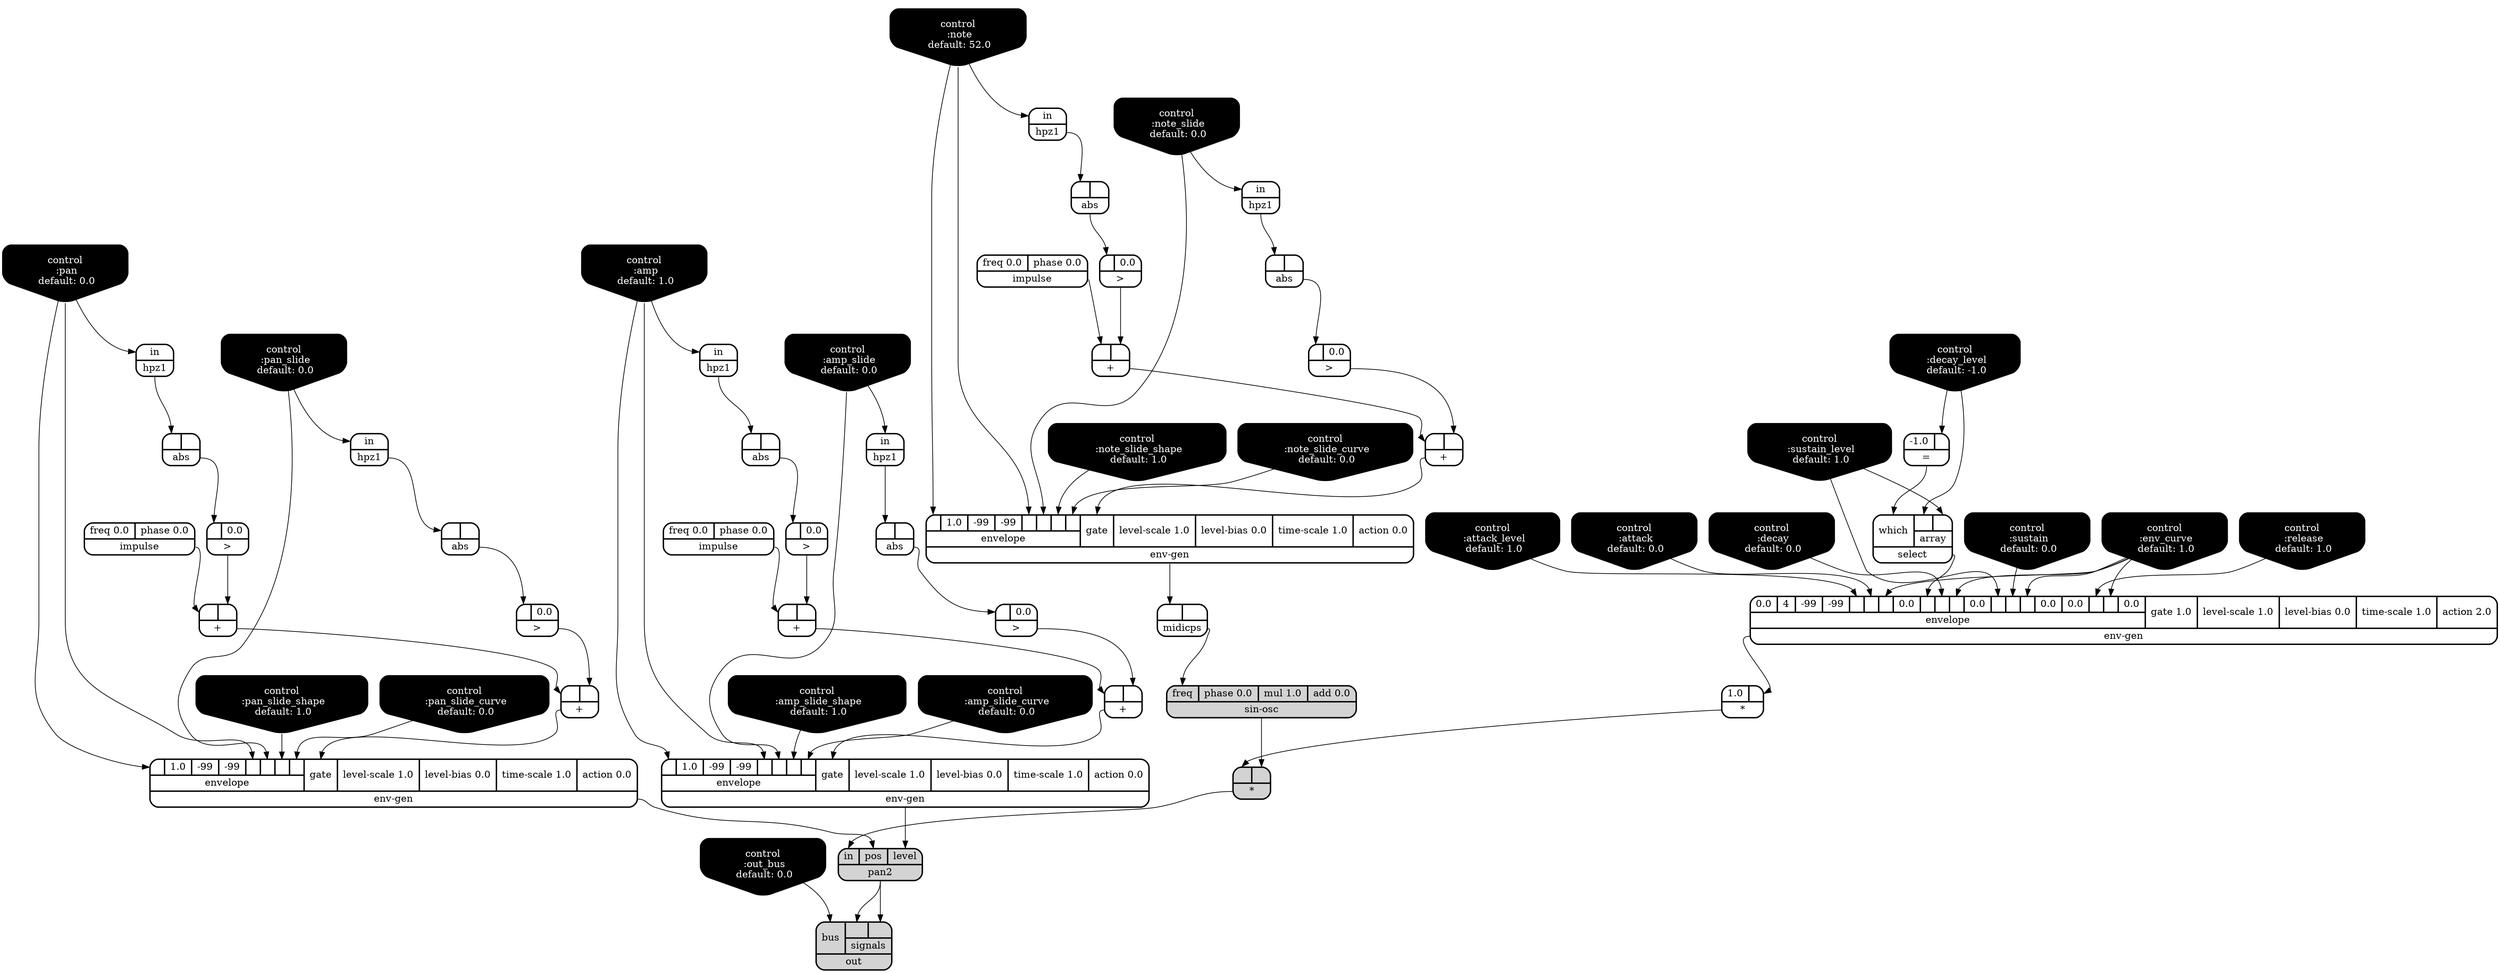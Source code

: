 digraph synthdef {
56 [label = "{{ <a> 1.0|<b> } |<__UG_NAME__>* }" style="bold, rounded" shape=record rankdir=LR];
57 [label = "{{ <a> |<b> } |<__UG_NAME__>* }" style="filled, bold, rounded"  shape=record rankdir=LR];
26 [label = "{{ <a> |<b> } |<__UG_NAME__>+ }" style="bold, rounded" shape=record rankdir=LR];
30 [label = "{{ <a> |<b> } |<__UG_NAME__>+ }" style="bold, rounded" shape=record rankdir=LR];
36 [label = "{{ <a> |<b> } |<__UG_NAME__>+ }" style="bold, rounded" shape=record rankdir=LR];
42 [label = "{{ <a> |<b> } |<__UG_NAME__>+ }" style="bold, rounded" shape=record rankdir=LR];
46 [label = "{{ <a> |<b> } |<__UG_NAME__>+ }" style="bold, rounded" shape=record rankdir=LR];
49 [label = "{{ <a> |<b> } |<__UG_NAME__>+ }" style="bold, rounded" shape=record rankdir=LR];
53 [label = "{{ <a> -1.0|<b> } |<__UG_NAME__>= }" style="bold, rounded" shape=record rankdir=LR];
25 [label = "{{ <a> |<b> 0.0} |<__UG_NAME__>\> }" style="bold, rounded" shape=record rankdir=LR];
29 [label = "{{ <a> |<b> 0.0} |<__UG_NAME__>\> }" style="bold, rounded" shape=record rankdir=LR];
35 [label = "{{ <a> |<b> 0.0} |<__UG_NAME__>\> }" style="bold, rounded" shape=record rankdir=LR];
38 [label = "{{ <a> |<b> 0.0} |<__UG_NAME__>\> }" style="bold, rounded" shape=record rankdir=LR];
45 [label = "{{ <a> |<b> 0.0} |<__UG_NAME__>\> }" style="bold, rounded" shape=record rankdir=LR];
48 [label = "{{ <a> |<b> 0.0} |<__UG_NAME__>\> }" style="bold, rounded" shape=record rankdir=LR];
24 [label = "{{ <a> |<b> } |<__UG_NAME__>abs }" style="bold, rounded" shape=record rankdir=LR];
28 [label = "{{ <a> |<b> } |<__UG_NAME__>abs }" style="bold, rounded" shape=record rankdir=LR];
34 [label = "{{ <a> |<b> } |<__UG_NAME__>abs }" style="bold, rounded" shape=record rankdir=LR];
37 [label = "{{ <a> |<b> } |<__UG_NAME__>abs }" style="bold, rounded" shape=record rankdir=LR];
40 [label = "{{ <a> |<b> } |<__UG_NAME__>abs }" style="bold, rounded" shape=record rankdir=LR];
44 [label = "{{ <a> |<b> } |<__UG_NAME__>abs }" style="bold, rounded" shape=record rankdir=LR];
0 [label = "control
 :note
 default: 52.0" shape=invhouse style="rounded, filled, bold" fillcolor=black fontcolor=white ]; 
1 [label = "control
 :note_slide
 default: 0.0" shape=invhouse style="rounded, filled, bold" fillcolor=black fontcolor=white ]; 
2 [label = "control
 :note_slide_shape
 default: 1.0" shape=invhouse style="rounded, filled, bold" fillcolor=black fontcolor=white ]; 
3 [label = "control
 :note_slide_curve
 default: 0.0" shape=invhouse style="rounded, filled, bold" fillcolor=black fontcolor=white ]; 
4 [label = "control
 :amp
 default: 1.0" shape=invhouse style="rounded, filled, bold" fillcolor=black fontcolor=white ]; 
5 [label = "control
 :amp_slide
 default: 0.0" shape=invhouse style="rounded, filled, bold" fillcolor=black fontcolor=white ]; 
6 [label = "control
 :amp_slide_shape
 default: 1.0" shape=invhouse style="rounded, filled, bold" fillcolor=black fontcolor=white ]; 
7 [label = "control
 :amp_slide_curve
 default: 0.0" shape=invhouse style="rounded, filled, bold" fillcolor=black fontcolor=white ]; 
8 [label = "control
 :pan
 default: 0.0" shape=invhouse style="rounded, filled, bold" fillcolor=black fontcolor=white ]; 
9 [label = "control
 :pan_slide
 default: 0.0" shape=invhouse style="rounded, filled, bold" fillcolor=black fontcolor=white ]; 
10 [label = "control
 :pan_slide_shape
 default: 1.0" shape=invhouse style="rounded, filled, bold" fillcolor=black fontcolor=white ]; 
11 [label = "control
 :pan_slide_curve
 default: 0.0" shape=invhouse style="rounded, filled, bold" fillcolor=black fontcolor=white ]; 
12 [label = "control
 :attack
 default: 0.0" shape=invhouse style="rounded, filled, bold" fillcolor=black fontcolor=white ]; 
13 [label = "control
 :decay
 default: 0.0" shape=invhouse style="rounded, filled, bold" fillcolor=black fontcolor=white ]; 
14 [label = "control
 :sustain
 default: 0.0" shape=invhouse style="rounded, filled, bold" fillcolor=black fontcolor=white ]; 
15 [label = "control
 :release
 default: 1.0" shape=invhouse style="rounded, filled, bold" fillcolor=black fontcolor=white ]; 
16 [label = "control
 :attack_level
 default: 1.0" shape=invhouse style="rounded, filled, bold" fillcolor=black fontcolor=white ]; 
17 [label = "control
 :decay_level
 default: -1.0" shape=invhouse style="rounded, filled, bold" fillcolor=black fontcolor=white ]; 
18 [label = "control
 :sustain_level
 default: 1.0" shape=invhouse style="rounded, filled, bold" fillcolor=black fontcolor=white ]; 
19 [label = "control
 :env_curve
 default: 1.0" shape=invhouse style="rounded, filled, bold" fillcolor=black fontcolor=white ]; 
20 [label = "control
 :out_bus
 default: 0.0" shape=invhouse style="rounded, filled, bold" fillcolor=black fontcolor=white ]; 
31 [label = "{{ {{<envelope___control___0>|1.0|-99|-99|<envelope___control___4>|<envelope___control___5>|<envelope___control___6>|<envelope___control___7>}|envelope}|<gate> gate|<level____scale> level-scale 1.0|<level____bias> level-bias 0.0|<time____scale> time-scale 1.0|<action> action 0.0} |<__UG_NAME__>env-gen }" style="bold, rounded" shape=record rankdir=LR];
47 [label = "{{ {{<envelope___control___0>|1.0|-99|-99|<envelope___control___4>|<envelope___control___5>|<envelope___control___6>|<envelope___control___7>}|envelope}|<gate> gate|<level____scale> level-scale 1.0|<level____bias> level-bias 0.0|<time____scale> time-scale 1.0|<action> action 0.0} |<__UG_NAME__>env-gen }" style="bold, rounded" shape=record rankdir=LR];
50 [label = "{{ {{<envelope___control___0>|1.0|-99|-99|<envelope___control___4>|<envelope___control___5>|<envelope___control___6>|<envelope___control___7>}|envelope}|<gate> gate|<level____scale> level-scale 1.0|<level____bias> level-bias 0.0|<time____scale> time-scale 1.0|<action> action 0.0} |<__UG_NAME__>env-gen }" style="bold, rounded" shape=record rankdir=LR];
55 [label = "{{ {{0.0|4|-99|-99|<envelope___control___4>|<envelope___control___5>|<envelope___control___6>|0.0|<envelope___select___8>|<envelope___control___9>|<envelope___control___10>|0.0|<envelope___control___12>|<envelope___control___13>|<envelope___control___14>|0.0|0.0|<envelope___control___17>|<envelope___control___18>|0.0}|envelope}|<gate> gate 1.0|<level____scale> level-scale 1.0|<level____bias> level-bias 0.0|<time____scale> time-scale 1.0|<action> action 2.0} |<__UG_NAME__>env-gen }" style="bold, rounded" shape=record rankdir=LR];
21 [label = "{{ <in> in} |<__UG_NAME__>hpz1 }" style="bold, rounded" shape=record rankdir=LR];
23 [label = "{{ <in> in} |<__UG_NAME__>hpz1 }" style="bold, rounded" shape=record rankdir=LR];
27 [label = "{{ <in> in} |<__UG_NAME__>hpz1 }" style="bold, rounded" shape=record rankdir=LR];
33 [label = "{{ <in> in} |<__UG_NAME__>hpz1 }" style="bold, rounded" shape=record rankdir=LR];
39 [label = "{{ <in> in} |<__UG_NAME__>hpz1 }" style="bold, rounded" shape=record rankdir=LR];
43 [label = "{{ <in> in} |<__UG_NAME__>hpz1 }" style="bold, rounded" shape=record rankdir=LR];
22 [label = "{{ <freq> freq 0.0|<phase> phase 0.0} |<__UG_NAME__>impulse }" style="bold, rounded" shape=record rankdir=LR];
32 [label = "{{ <freq> freq 0.0|<phase> phase 0.0} |<__UG_NAME__>impulse }" style="bold, rounded" shape=record rankdir=LR];
41 [label = "{{ <freq> freq 0.0|<phase> phase 0.0} |<__UG_NAME__>impulse }" style="bold, rounded" shape=record rankdir=LR];
51 [label = "{{ <a> |<b> } |<__UG_NAME__>midicps }" style="bold, rounded" shape=record rankdir=LR];
59 [label = "{{ <bus> bus|{{<signals___pan2___0>|<signals___pan2___1>}|signals}} |<__UG_NAME__>out }" style="filled, bold, rounded"  shape=record rankdir=LR];
58 [label = "{{ <in> in|<pos> pos|<level> level} |<__UG_NAME__>pan2 }" style="filled, bold, rounded"  shape=record rankdir=LR];
54 [label = "{{ <which> which|{{<array___control___0>|<array___control___1>}|array}} |<__UG_NAME__>select }" style="bold, rounded" shape=record rankdir=LR];
52 [label = "{{ <freq> freq|<phase> phase 0.0|<mul> mul 1.0|<add> add 0.0} |<__UG_NAME__>sin-osc }" style="filled, bold, rounded"  shape=record rankdir=LR];

55:__UG_NAME__ -> 56:b ;
52:__UG_NAME__ -> 57:b ;
56:__UG_NAME__ -> 57:a ;
25:__UG_NAME__ -> 26:b ;
22:__UG_NAME__ -> 26:a ;
29:__UG_NAME__ -> 30:b ;
26:__UG_NAME__ -> 30:a ;
35:__UG_NAME__ -> 36:b ;
32:__UG_NAME__ -> 36:a ;
38:__UG_NAME__ -> 42:b ;
41:__UG_NAME__ -> 42:a ;
45:__UG_NAME__ -> 46:b ;
42:__UG_NAME__ -> 46:a ;
48:__UG_NAME__ -> 49:b ;
36:__UG_NAME__ -> 49:a ;
17:__UG_NAME__ -> 53:b ;
24:__UG_NAME__ -> 25:a ;
28:__UG_NAME__ -> 29:a ;
34:__UG_NAME__ -> 35:a ;
37:__UG_NAME__ -> 38:a ;
44:__UG_NAME__ -> 45:a ;
40:__UG_NAME__ -> 48:a ;
23:__UG_NAME__ -> 24:a ;
27:__UG_NAME__ -> 28:a ;
33:__UG_NAME__ -> 34:a ;
21:__UG_NAME__ -> 37:a ;
39:__UG_NAME__ -> 40:a ;
43:__UG_NAME__ -> 44:a ;
30:__UG_NAME__ -> 31:gate ;
8:__UG_NAME__ -> 31:envelope___control___0 ;
8:__UG_NAME__ -> 31:envelope___control___4 ;
9:__UG_NAME__ -> 31:envelope___control___5 ;
10:__UG_NAME__ -> 31:envelope___control___6 ;
11:__UG_NAME__ -> 31:envelope___control___7 ;
46:__UG_NAME__ -> 47:gate ;
4:__UG_NAME__ -> 47:envelope___control___0 ;
4:__UG_NAME__ -> 47:envelope___control___4 ;
5:__UG_NAME__ -> 47:envelope___control___5 ;
6:__UG_NAME__ -> 47:envelope___control___6 ;
7:__UG_NAME__ -> 47:envelope___control___7 ;
49:__UG_NAME__ -> 50:gate ;
0:__UG_NAME__ -> 50:envelope___control___0 ;
0:__UG_NAME__ -> 50:envelope___control___4 ;
1:__UG_NAME__ -> 50:envelope___control___5 ;
2:__UG_NAME__ -> 50:envelope___control___6 ;
3:__UG_NAME__ -> 50:envelope___control___7 ;
16:__UG_NAME__ -> 55:envelope___control___4 ;
12:__UG_NAME__ -> 55:envelope___control___5 ;
19:__UG_NAME__ -> 55:envelope___control___6 ;
54:__UG_NAME__ -> 55:envelope___select___8 ;
13:__UG_NAME__ -> 55:envelope___control___9 ;
19:__UG_NAME__ -> 55:envelope___control___10 ;
18:__UG_NAME__ -> 55:envelope___control___12 ;
14:__UG_NAME__ -> 55:envelope___control___13 ;
19:__UG_NAME__ -> 55:envelope___control___14 ;
15:__UG_NAME__ -> 55:envelope___control___17 ;
19:__UG_NAME__ -> 55:envelope___control___18 ;
4:__UG_NAME__ -> 21:in ;
8:__UG_NAME__ -> 23:in ;
9:__UG_NAME__ -> 27:in ;
0:__UG_NAME__ -> 33:in ;
1:__UG_NAME__ -> 39:in ;
5:__UG_NAME__ -> 43:in ;
50:__UG_NAME__ -> 51:a ;
58:__UG_NAME__ -> 59:signals___pan2___0 ;
58:__UG_NAME__ -> 59:signals___pan2___1 ;
20:__UG_NAME__ -> 59:bus ;
47:__UG_NAME__ -> 58:level ;
31:__UG_NAME__ -> 58:pos ;
57:__UG_NAME__ -> 58:in ;
17:__UG_NAME__ -> 54:array___control___0 ;
18:__UG_NAME__ -> 54:array___control___1 ;
53:__UG_NAME__ -> 54:which ;
51:__UG_NAME__ -> 52:freq ;

}